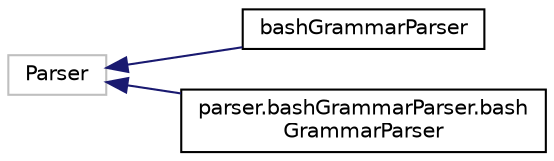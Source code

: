 digraph "Graphical Class Hierarchy"
{
 // LATEX_PDF_SIZE
  edge [fontname="Helvetica",fontsize="10",labelfontname="Helvetica",labelfontsize="10"];
  node [fontname="Helvetica",fontsize="10",shape=record];
  rankdir="LR";
  Node8 [label="Parser",height=0.2,width=0.4,color="grey75", fillcolor="white", style="filled",tooltip=" "];
  Node8 -> Node0 [dir="back",color="midnightblue",fontsize="10",style="solid",fontname="Helvetica"];
  Node0 [label="bashGrammarParser",height=0.2,width=0.4,color="black", fillcolor="white", style="filled",URL="$classbash_grammar_parser.html",tooltip=" "];
  Node8 -> Node10 [dir="back",color="midnightblue",fontsize="10",style="solid",fontname="Helvetica"];
  Node10 [label="parser.bashGrammarParser.bash\lGrammarParser",height=0.2,width=0.4,color="black", fillcolor="white", style="filled",URL="$classparser_1_1bash_grammar_parser_1_1bash_grammar_parser.html",tooltip=" "];
}
